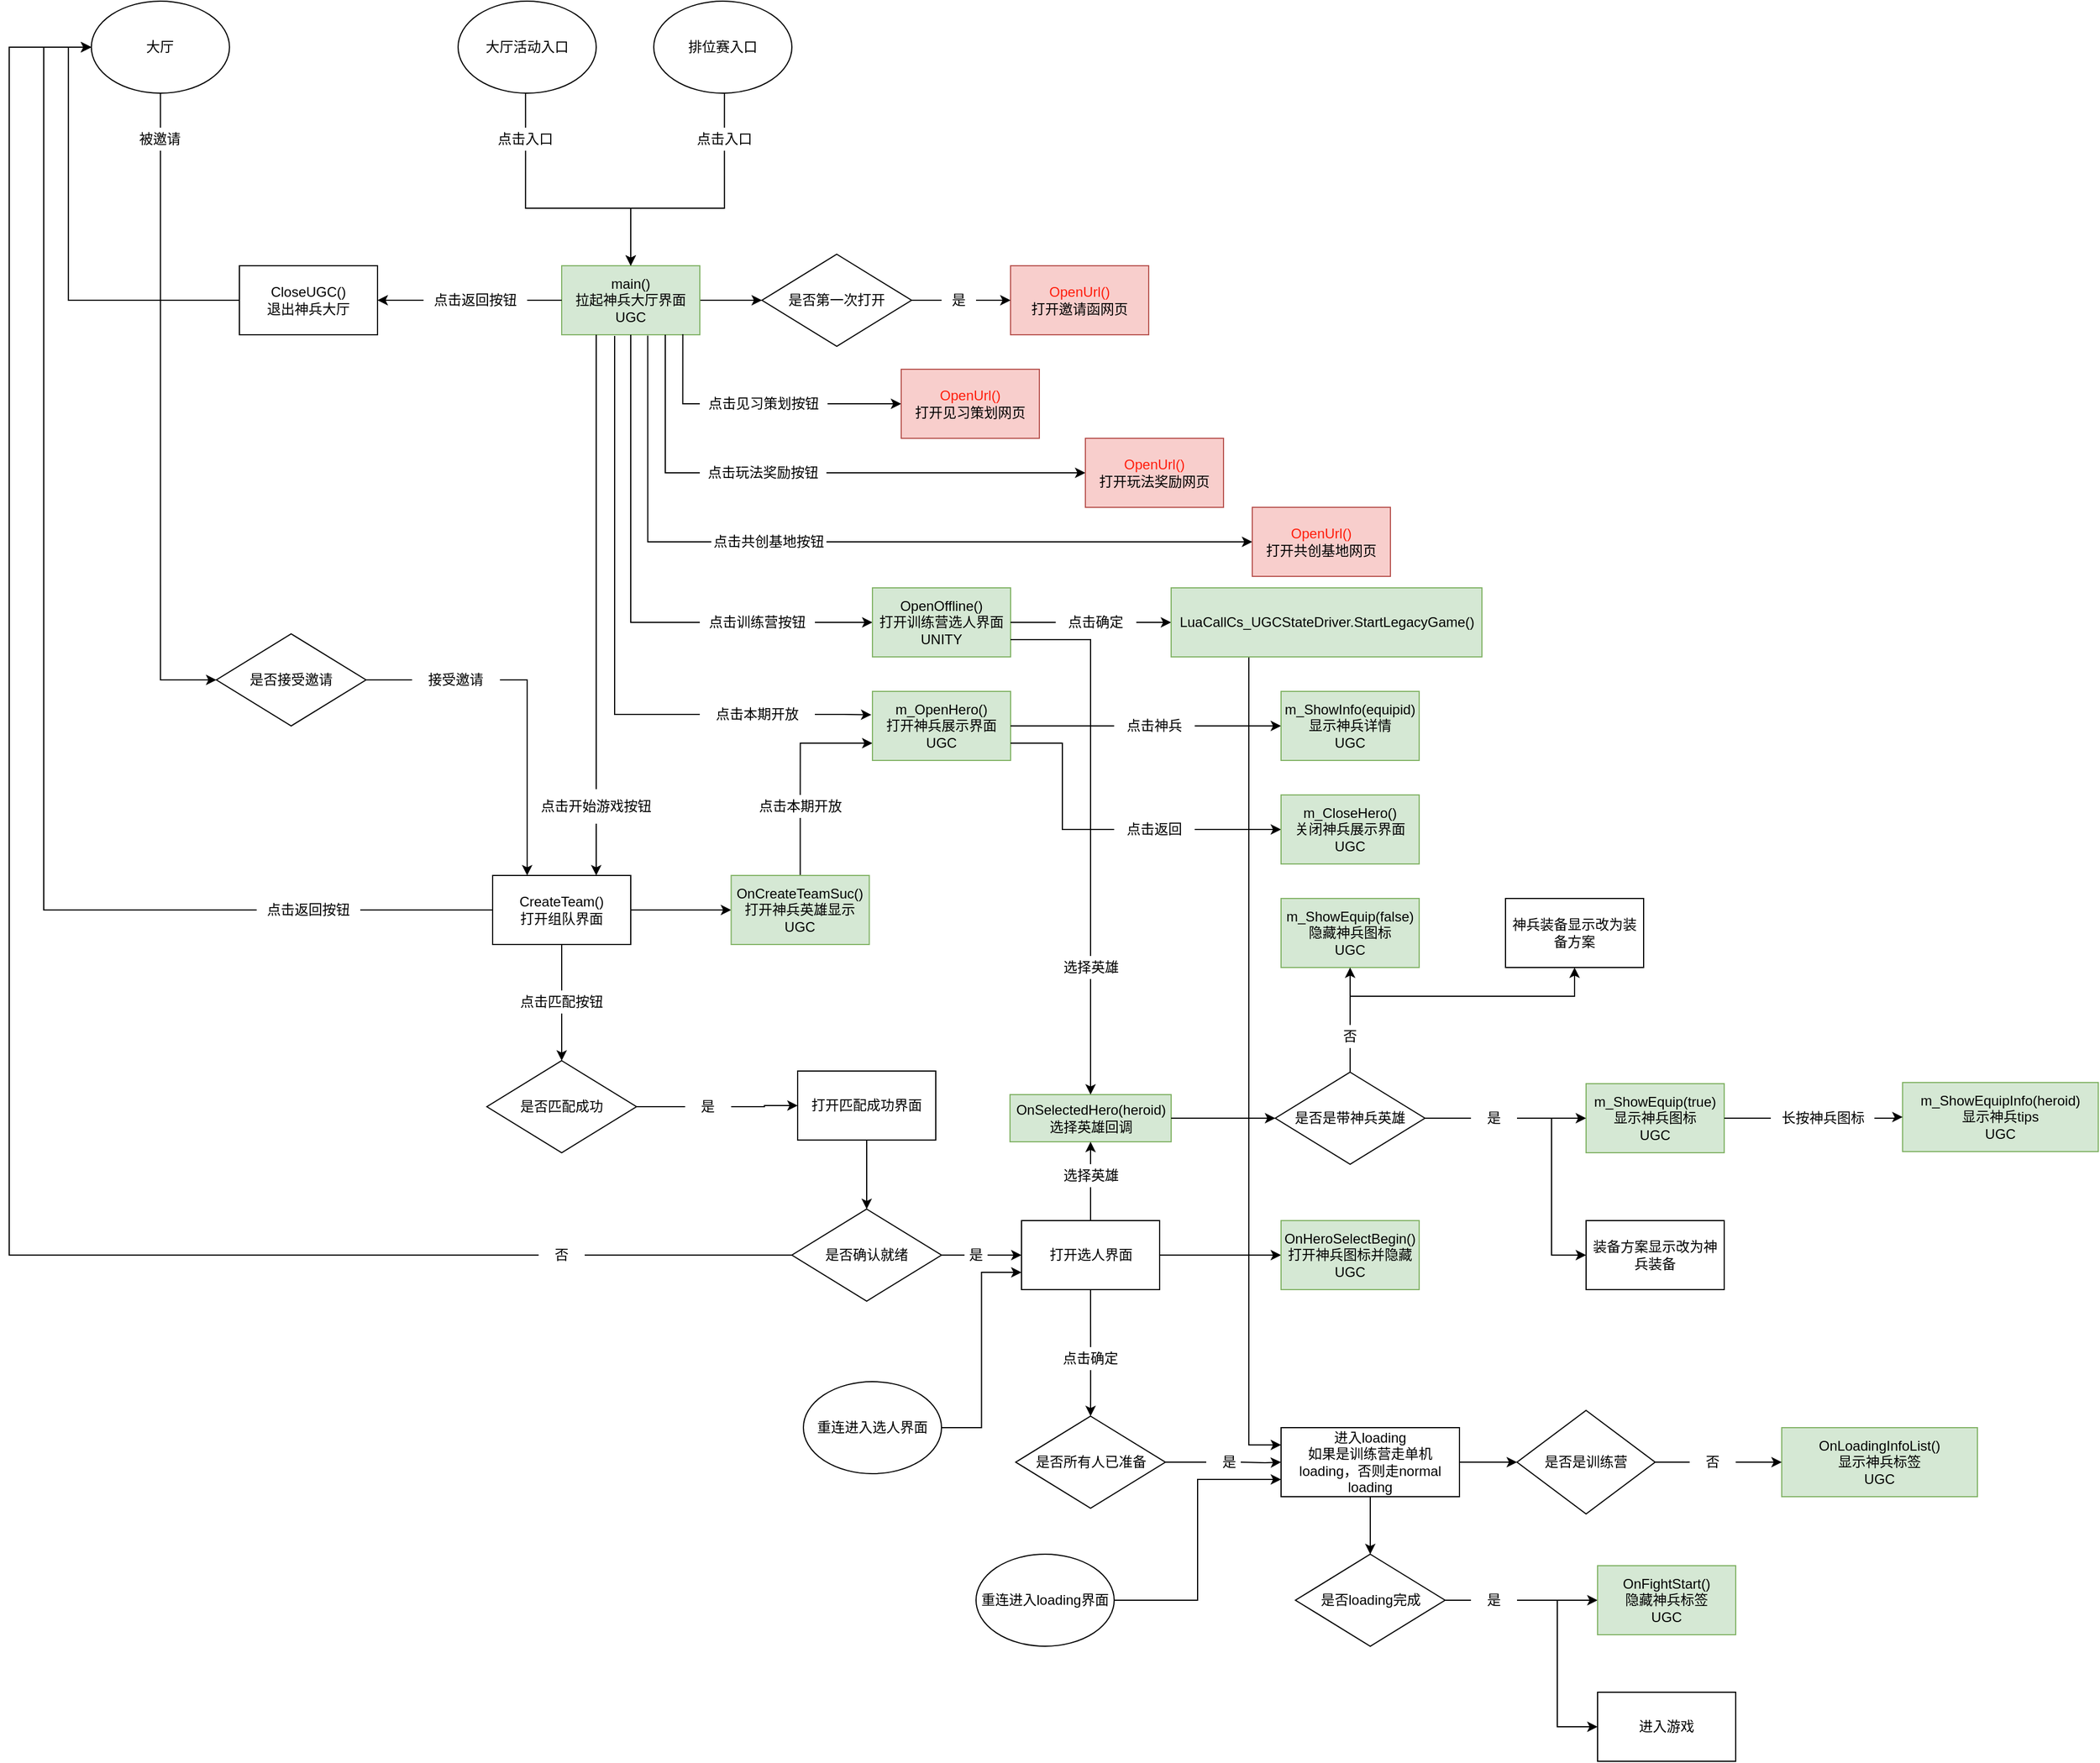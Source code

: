 <mxfile version="14.9.0" type="github">
  <diagram id="YT8MG9-5HIi4pTICeNCn" name="Page-1">
    <mxGraphModel dx="2500" dy="934" grid="1" gridSize="10" guides="1" tooltips="1" connect="1" arrows="1" fold="1" page="1" pageScale="1" pageWidth="827" pageHeight="1169" math="0" shadow="0">
      <root>
        <mxCell id="0" />
        <mxCell id="1" parent="0" />
        <mxCell id="nhshDBGBUjT2qlWIEf-f-32" style="edgeStyle=orthogonalEdgeStyle;rounded=0;orthogonalLoop=1;jettySize=auto;html=1;entryX=0;entryY=0.5;entryDx=0;entryDy=0;exitX=1;exitY=0.5;exitDx=0;exitDy=0;" parent="1" source="nhshDBGBUjT2qlWIEf-f-1" target="nhshDBGBUjT2qlWIEf-f-25" edge="1">
          <mxGeometry relative="1" as="geometry" />
        </mxCell>
        <mxCell id="nhshDBGBUjT2qlWIEf-f-43" style="edgeStyle=orthogonalEdgeStyle;rounded=0;orthogonalLoop=1;jettySize=auto;html=1;exitX=0;exitY=0.5;exitDx=0;exitDy=0;entryX=1;entryY=0.5;entryDx=0;entryDy=0;startArrow=none;" parent="1" source="nhshDBGBUjT2qlWIEf-f-44" target="nhshDBGBUjT2qlWIEf-f-13" edge="1">
          <mxGeometry relative="1" as="geometry" />
        </mxCell>
        <mxCell id="nhshDBGBUjT2qlWIEf-f-50" style="edgeStyle=orthogonalEdgeStyle;rounded=0;orthogonalLoop=1;jettySize=auto;html=1;exitX=1;exitY=0.5;exitDx=0;exitDy=0;entryX=0;entryY=0.5;entryDx=0;entryDy=0;startArrow=none;" parent="1" source="nhshDBGBUjT2qlWIEf-f-51" target="nhshDBGBUjT2qlWIEf-f-48" edge="1">
          <mxGeometry relative="1" as="geometry" />
        </mxCell>
        <mxCell id="nhshDBGBUjT2qlWIEf-f-57" style="edgeStyle=orthogonalEdgeStyle;rounded=0;orthogonalLoop=1;jettySize=auto;html=1;exitX=1;exitY=0.5;exitDx=0;exitDy=0;entryX=0;entryY=0.5;entryDx=0;entryDy=0;startArrow=none;" parent="1" source="nhshDBGBUjT2qlWIEf-f-61" target="nhshDBGBUjT2qlWIEf-f-54" edge="1">
          <mxGeometry relative="1" as="geometry" />
        </mxCell>
        <mxCell id="nhshDBGBUjT2qlWIEf-f-58" style="edgeStyle=orthogonalEdgeStyle;rounded=0;orthogonalLoop=1;jettySize=auto;html=1;exitX=1;exitY=0.5;exitDx=0;exitDy=0;entryX=0;entryY=0.5;entryDx=0;entryDy=0;startArrow=none;" parent="1" source="nhshDBGBUjT2qlWIEf-f-63" target="nhshDBGBUjT2qlWIEf-f-56" edge="1">
          <mxGeometry relative="1" as="geometry" />
        </mxCell>
        <mxCell id="nhshDBGBUjT2qlWIEf-f-66" style="edgeStyle=orthogonalEdgeStyle;rounded=0;orthogonalLoop=1;jettySize=auto;html=1;exitX=0.5;exitY=1;exitDx=0;exitDy=0;startArrow=none;entryX=0.75;entryY=0;entryDx=0;entryDy=0;" parent="1" source="nhshDBGBUjT2qlWIEf-f-67" target="nhshDBGBUjT2qlWIEf-f-65" edge="1">
          <mxGeometry relative="1" as="geometry" />
        </mxCell>
        <mxCell id="nhshDBGBUjT2qlWIEf-f-70" style="edgeStyle=orthogonalEdgeStyle;rounded=0;orthogonalLoop=1;jettySize=auto;html=1;exitX=1;exitY=0.5;exitDx=0;exitDy=0;entryX=-0.008;entryY=0.339;entryDx=0;entryDy=0;startArrow=none;entryPerimeter=0;" parent="1" source="nhshDBGBUjT2qlWIEf-f-71" target="nhshDBGBUjT2qlWIEf-f-69" edge="1">
          <mxGeometry relative="1" as="geometry" />
        </mxCell>
        <mxCell id="KfMMu8X5qKNCOc8bA0Uw-4" style="edgeStyle=orthogonalEdgeStyle;rounded=0;orthogonalLoop=1;jettySize=auto;html=1;exitX=1;exitY=0.5;exitDx=0;exitDy=0;entryX=0;entryY=0.5;entryDx=0;entryDy=0;startArrow=none;" edge="1" parent="1" source="KfMMu8X5qKNCOc8bA0Uw-5" target="KfMMu8X5qKNCOc8bA0Uw-3">
          <mxGeometry relative="1" as="geometry" />
        </mxCell>
        <mxCell id="nhshDBGBUjT2qlWIEf-f-1" value="main()&lt;br&gt;拉起神兵大厅界面&lt;br&gt;UGC" style="rounded=0;whiteSpace=wrap;html=1;fillColor=#d5e8d4;strokeColor=#82b366;" parent="1" vertex="1">
          <mxGeometry x="110" y="250" width="120" height="60" as="geometry" />
        </mxCell>
        <mxCell id="nhshDBGBUjT2qlWIEf-f-28" style="edgeStyle=orthogonalEdgeStyle;rounded=0;orthogonalLoop=1;jettySize=auto;html=1;exitX=0.5;exitY=1;exitDx=0;exitDy=0;entryX=0.5;entryY=0;entryDx=0;entryDy=0;startArrow=none;" parent="1" source="hbml1FgdlM_vx1Lwgwfr-5" target="nhshDBGBUjT2qlWIEf-f-1" edge="1">
          <mxGeometry relative="1" as="geometry" />
        </mxCell>
        <mxCell id="nhshDBGBUjT2qlWIEf-f-2" value="大厅活动入口" style="ellipse;whiteSpace=wrap;html=1;" parent="1" vertex="1">
          <mxGeometry x="20" y="20" width="120" height="80" as="geometry" />
        </mxCell>
        <mxCell id="nhshDBGBUjT2qlWIEf-f-29" style="edgeStyle=orthogonalEdgeStyle;rounded=0;orthogonalLoop=1;jettySize=auto;html=1;exitX=0.5;exitY=1;exitDx=0;exitDy=0;entryX=0.5;entryY=0;entryDx=0;entryDy=0;startArrow=none;" parent="1" source="hbml1FgdlM_vx1Lwgwfr-3" target="nhshDBGBUjT2qlWIEf-f-1" edge="1">
          <mxGeometry relative="1" as="geometry" />
        </mxCell>
        <mxCell id="nhshDBGBUjT2qlWIEf-f-4" value="排位赛入口" style="ellipse;whiteSpace=wrap;html=1;" parent="1" vertex="1">
          <mxGeometry x="190" y="20" width="120" height="80" as="geometry" />
        </mxCell>
        <mxCell id="nhshDBGBUjT2qlWIEf-f-19" style="edgeStyle=orthogonalEdgeStyle;rounded=0;orthogonalLoop=1;jettySize=auto;html=1;exitX=0;exitY=0.5;exitDx=0;exitDy=0;entryX=0;entryY=0.5;entryDx=0;entryDy=0;" parent="1" source="nhshDBGBUjT2qlWIEf-f-13" target="nhshDBGBUjT2qlWIEf-f-93" edge="1">
          <mxGeometry relative="1" as="geometry">
            <mxPoint x="-335" y="75" as="targetPoint" />
          </mxGeometry>
        </mxCell>
        <mxCell id="nhshDBGBUjT2qlWIEf-f-13" value="CloseUGC()&lt;br&gt;退出神兵大厅" style="rounded=0;whiteSpace=wrap;html=1;" parent="1" vertex="1">
          <mxGeometry x="-170" y="250" width="120" height="60" as="geometry" />
        </mxCell>
        <mxCell id="nhshDBGBUjT2qlWIEf-f-24" value="&lt;font color=&quot;#ff1b0a&quot;&gt;OpenUrl()&lt;/font&gt;&lt;br&gt;打开邀请函网页" style="rounded=0;whiteSpace=wrap;html=1;fillColor=#f8cecc;strokeColor=#b85450;" parent="1" vertex="1">
          <mxGeometry x="500" y="250" width="120" height="60" as="geometry" />
        </mxCell>
        <mxCell id="nhshDBGBUjT2qlWIEf-f-31" style="edgeStyle=orthogonalEdgeStyle;rounded=0;orthogonalLoop=1;jettySize=auto;html=1;exitX=1;exitY=0.5;exitDx=0;exitDy=0;entryX=0;entryY=0.5;entryDx=0;entryDy=0;startArrow=none;" parent="1" source="nhshDBGBUjT2qlWIEf-f-46" target="nhshDBGBUjT2qlWIEf-f-24" edge="1">
          <mxGeometry relative="1" as="geometry" />
        </mxCell>
        <mxCell id="nhshDBGBUjT2qlWIEf-f-25" value="是否第一次打开" style="rhombus;whiteSpace=wrap;html=1;" parent="1" vertex="1">
          <mxGeometry x="284" y="240" width="130" height="80" as="geometry" />
        </mxCell>
        <mxCell id="nhshDBGBUjT2qlWIEf-f-44" value="点击返回按钮" style="text;html=1;strokeColor=none;fillColor=none;align=center;verticalAlign=middle;whiteSpace=wrap;rounded=0;" parent="1" vertex="1">
          <mxGeometry x="-10" y="270" width="90" height="20" as="geometry" />
        </mxCell>
        <mxCell id="nhshDBGBUjT2qlWIEf-f-45" value="" style="edgeStyle=orthogonalEdgeStyle;rounded=0;orthogonalLoop=1;jettySize=auto;html=1;exitX=0;exitY=0.5;exitDx=0;exitDy=0;entryX=1;entryY=0.5;entryDx=0;entryDy=0;endArrow=none;" parent="1" source="nhshDBGBUjT2qlWIEf-f-1" target="nhshDBGBUjT2qlWIEf-f-44" edge="1">
          <mxGeometry relative="1" as="geometry">
            <mxPoint x="110" y="280" as="sourcePoint" />
            <mxPoint x="-100" y="280" as="targetPoint" />
          </mxGeometry>
        </mxCell>
        <mxCell id="nhshDBGBUjT2qlWIEf-f-46" value="是" style="text;html=1;strokeColor=none;fillColor=none;align=center;verticalAlign=middle;whiteSpace=wrap;rounded=0;" parent="1" vertex="1">
          <mxGeometry x="440" y="270" width="30" height="20" as="geometry" />
        </mxCell>
        <mxCell id="nhshDBGBUjT2qlWIEf-f-47" value="" style="edgeStyle=orthogonalEdgeStyle;rounded=0;orthogonalLoop=1;jettySize=auto;html=1;exitX=1;exitY=0.5;exitDx=0;exitDy=0;entryX=0;entryY=0.5;entryDx=0;entryDy=0;endArrow=none;" parent="1" source="nhshDBGBUjT2qlWIEf-f-25" target="nhshDBGBUjT2qlWIEf-f-46" edge="1">
          <mxGeometry relative="1" as="geometry">
            <mxPoint x="414" y="280" as="sourcePoint" />
            <mxPoint x="500" y="280" as="targetPoint" />
          </mxGeometry>
        </mxCell>
        <mxCell id="nhshDBGBUjT2qlWIEf-f-48" value="&lt;font color=&quot;#ff1b0a&quot;&gt;OpenUrl()&lt;/font&gt;&lt;br&gt;打开见习策划网页" style="rounded=0;whiteSpace=wrap;html=1;fillColor=#f8cecc;strokeColor=#b85450;" parent="1" vertex="1">
          <mxGeometry x="405" y="340" width="120" height="60" as="geometry" />
        </mxCell>
        <mxCell id="nhshDBGBUjT2qlWIEf-f-51" value="点击见习策划按钮" style="text;html=1;strokeColor=none;fillColor=none;align=center;verticalAlign=middle;whiteSpace=wrap;rounded=0;" parent="1" vertex="1">
          <mxGeometry x="230" y="360" width="111" height="20" as="geometry" />
        </mxCell>
        <mxCell id="nhshDBGBUjT2qlWIEf-f-52" value="" style="edgeStyle=orthogonalEdgeStyle;rounded=0;orthogonalLoop=1;jettySize=auto;html=1;exitX=0.877;exitY=0.992;exitDx=0;exitDy=0;entryX=0;entryY=0.5;entryDx=0;entryDy=0;endArrow=none;exitPerimeter=0;" parent="1" source="nhshDBGBUjT2qlWIEf-f-1" target="nhshDBGBUjT2qlWIEf-f-51" edge="1">
          <mxGeometry relative="1" as="geometry">
            <mxPoint x="170" y="310" as="sourcePoint" />
            <mxPoint x="500" y="370" as="targetPoint" />
            <Array as="points">
              <mxPoint x="215" y="370" />
            </Array>
          </mxGeometry>
        </mxCell>
        <mxCell id="nhshDBGBUjT2qlWIEf-f-54" value="&lt;font color=&quot;#ff1b0a&quot;&gt;OpenUrl()&lt;/font&gt;&lt;br&gt;打开玩法奖励网页" style="rounded=0;whiteSpace=wrap;html=1;fillColor=#f8cecc;strokeColor=#b85450;" parent="1" vertex="1">
          <mxGeometry x="565" y="400" width="120" height="60" as="geometry" />
        </mxCell>
        <mxCell id="nhshDBGBUjT2qlWIEf-f-56" value="&lt;font color=&quot;#ff1b0a&quot;&gt;OpenUrl()&lt;/font&gt;&lt;br&gt;打开共创基地网页" style="rounded=0;whiteSpace=wrap;html=1;fillColor=#f8cecc;strokeColor=#b85450;" parent="1" vertex="1">
          <mxGeometry x="710" y="460" width="120" height="60" as="geometry" />
        </mxCell>
        <mxCell id="nhshDBGBUjT2qlWIEf-f-61" value="点击玩法奖励按钮" style="text;html=1;strokeColor=none;fillColor=none;align=center;verticalAlign=middle;whiteSpace=wrap;rounded=0;" parent="1" vertex="1">
          <mxGeometry x="230" y="420" width="110" height="20" as="geometry" />
        </mxCell>
        <mxCell id="nhshDBGBUjT2qlWIEf-f-62" value="" style="edgeStyle=orthogonalEdgeStyle;rounded=0;orthogonalLoop=1;jettySize=auto;html=1;exitX=0.75;exitY=1;exitDx=0;exitDy=0;entryX=0;entryY=0.5;entryDx=0;entryDy=0;endArrow=none;" parent="1" source="nhshDBGBUjT2qlWIEf-f-1" target="nhshDBGBUjT2qlWIEf-f-61" edge="1">
          <mxGeometry relative="1" as="geometry">
            <mxPoint x="170" y="310" as="sourcePoint" />
            <mxPoint x="501" y="450" as="targetPoint" />
          </mxGeometry>
        </mxCell>
        <mxCell id="nhshDBGBUjT2qlWIEf-f-63" value="点击共创基地按钮" style="text;html=1;strokeColor=none;fillColor=none;align=center;verticalAlign=middle;whiteSpace=wrap;rounded=0;" parent="1" vertex="1">
          <mxGeometry x="240" y="480" width="100" height="20" as="geometry" />
        </mxCell>
        <mxCell id="nhshDBGBUjT2qlWIEf-f-64" value="" style="edgeStyle=orthogonalEdgeStyle;rounded=0;orthogonalLoop=1;jettySize=auto;html=1;exitX=0.623;exitY=1.012;exitDx=0;exitDy=0;entryX=0;entryY=0.5;entryDx=0;entryDy=0;endArrow=none;exitPerimeter=0;" parent="1" source="nhshDBGBUjT2qlWIEf-f-1" target="nhshDBGBUjT2qlWIEf-f-63" edge="1">
          <mxGeometry relative="1" as="geometry">
            <mxPoint x="170" y="310" as="sourcePoint" />
            <mxPoint x="500" y="540" as="targetPoint" />
          </mxGeometry>
        </mxCell>
        <mxCell id="nhshDBGBUjT2qlWIEf-f-83" style="edgeStyle=orthogonalEdgeStyle;rounded=0;orthogonalLoop=1;jettySize=auto;html=1;exitX=0.5;exitY=0;exitDx=0;exitDy=0;entryX=0;entryY=0.75;entryDx=0;entryDy=0;startArrow=none;" parent="1" source="nhshDBGBUjT2qlWIEf-f-84" target="nhshDBGBUjT2qlWIEf-f-69" edge="1">
          <mxGeometry relative="1" as="geometry" />
        </mxCell>
        <mxCell id="nhshDBGBUjT2qlWIEf-f-86" style="edgeStyle=orthogonalEdgeStyle;rounded=0;orthogonalLoop=1;jettySize=auto;html=1;exitX=0;exitY=0.5;exitDx=0;exitDy=0;entryX=0;entryY=0.5;entryDx=0;entryDy=0;startArrow=none;" parent="1" source="nhshDBGBUjT2qlWIEf-f-91" target="nhshDBGBUjT2qlWIEf-f-93" edge="1">
          <mxGeometry relative="1" as="geometry">
            <mxPoint x="-335" y="75" as="targetPoint" />
            <Array as="points">
              <mxPoint x="-340" y="810" />
              <mxPoint x="-340" y="60" />
            </Array>
          </mxGeometry>
        </mxCell>
        <mxCell id="nhshDBGBUjT2qlWIEf-f-95" style="edgeStyle=orthogonalEdgeStyle;rounded=0;orthogonalLoop=1;jettySize=auto;html=1;startArrow=none;exitX=0.5;exitY=1;exitDx=0;exitDy=0;entryX=0.5;entryY=0;entryDx=0;entryDy=0;" parent="1" source="nhshDBGBUjT2qlWIEf-f-96" target="nhshDBGBUjT2qlWIEf-f-100" edge="1">
          <mxGeometry relative="1" as="geometry">
            <mxPoint x="170" y="910" as="sourcePoint" />
            <mxPoint x="170" y="940" as="targetPoint" />
          </mxGeometry>
        </mxCell>
        <mxCell id="nhshDBGBUjT2qlWIEf-f-152" value="" style="edgeStyle=orthogonalEdgeStyle;rounded=0;orthogonalLoop=1;jettySize=auto;html=1;" parent="1" source="nhshDBGBUjT2qlWIEf-f-65" target="nhshDBGBUjT2qlWIEf-f-151" edge="1">
          <mxGeometry relative="1" as="geometry" />
        </mxCell>
        <mxCell id="nhshDBGBUjT2qlWIEf-f-65" value="CreateTeam()&lt;br&gt;打开组队界面" style="rounded=0;whiteSpace=wrap;html=1;" parent="1" vertex="1">
          <mxGeometry x="50" y="780" width="120" height="60" as="geometry" />
        </mxCell>
        <mxCell id="nhshDBGBUjT2qlWIEf-f-67" value="点击开始游戏按钮" style="text;html=1;strokeColor=none;fillColor=none;align=center;verticalAlign=middle;whiteSpace=wrap;rounded=0;" parent="1" vertex="1">
          <mxGeometry x="90" y="705" width="100" height="30" as="geometry" />
        </mxCell>
        <mxCell id="nhshDBGBUjT2qlWIEf-f-68" value="" style="edgeStyle=orthogonalEdgeStyle;rounded=0;orthogonalLoop=1;jettySize=auto;html=1;exitX=0.25;exitY=1;exitDx=0;exitDy=0;endArrow=none;" parent="1" source="nhshDBGBUjT2qlWIEf-f-1" target="nhshDBGBUjT2qlWIEf-f-67" edge="1">
          <mxGeometry relative="1" as="geometry">
            <mxPoint x="170" y="310" as="sourcePoint" />
            <mxPoint x="170" y="620" as="targetPoint" />
          </mxGeometry>
        </mxCell>
        <mxCell id="nhshDBGBUjT2qlWIEf-f-75" style="edgeStyle=orthogonalEdgeStyle;rounded=0;orthogonalLoop=1;jettySize=auto;html=1;exitX=1;exitY=0.5;exitDx=0;exitDy=0;entryX=0;entryY=0.5;entryDx=0;entryDy=0;startArrow=none;" parent="1" source="nhshDBGBUjT2qlWIEf-f-76" target="nhshDBGBUjT2qlWIEf-f-73" edge="1">
          <mxGeometry relative="1" as="geometry" />
        </mxCell>
        <mxCell id="nhshDBGBUjT2qlWIEf-f-80" style="edgeStyle=orthogonalEdgeStyle;rounded=0;orthogonalLoop=1;jettySize=auto;html=1;exitX=1;exitY=0.5;exitDx=0;exitDy=0;entryX=0;entryY=0.5;entryDx=0;entryDy=0;startArrow=none;" parent="1" source="nhshDBGBUjT2qlWIEf-f-81" target="nhshDBGBUjT2qlWIEf-f-79" edge="1">
          <mxGeometry relative="1" as="geometry" />
        </mxCell>
        <mxCell id="nhshDBGBUjT2qlWIEf-f-69" value="m_OpenHero()&lt;br&gt;打开神兵展示界面&lt;br&gt;UGC" style="rounded=0;whiteSpace=wrap;html=1;fillColor=#d5e8d4;strokeColor=#82b366;" parent="1" vertex="1">
          <mxGeometry x="380" y="620" width="120" height="60" as="geometry" />
        </mxCell>
        <mxCell id="nhshDBGBUjT2qlWIEf-f-71" value="点击本期开放" style="text;html=1;strokeColor=none;fillColor=none;align=center;verticalAlign=middle;whiteSpace=wrap;rounded=0;" parent="1" vertex="1">
          <mxGeometry x="230" y="630" width="100" height="20" as="geometry" />
        </mxCell>
        <mxCell id="nhshDBGBUjT2qlWIEf-f-72" value="" style="edgeStyle=orthogonalEdgeStyle;rounded=0;orthogonalLoop=1;jettySize=auto;html=1;entryX=0;entryY=0.5;entryDx=0;entryDy=0;endArrow=none;" parent="1" target="nhshDBGBUjT2qlWIEf-f-71" edge="1">
          <mxGeometry relative="1" as="geometry">
            <mxPoint x="156" y="311" as="sourcePoint" />
            <mxPoint x="501" y="650" as="targetPoint" />
            <Array as="points">
              <mxPoint x="156" y="311" />
              <mxPoint x="156" y="640" />
            </Array>
          </mxGeometry>
        </mxCell>
        <mxCell id="nhshDBGBUjT2qlWIEf-f-73" value="m_ShowInfo(equipid)&lt;br&gt;显示神兵详情&lt;br&gt;UGC" style="rounded=0;whiteSpace=wrap;html=1;fillColor=#d5e8d4;strokeColor=#82b366;" parent="1" vertex="1">
          <mxGeometry x="735" y="620" width="120" height="60" as="geometry" />
        </mxCell>
        <mxCell id="nhshDBGBUjT2qlWIEf-f-76" value="点击神兵" style="text;html=1;strokeColor=none;fillColor=none;align=center;verticalAlign=middle;whiteSpace=wrap;rounded=0;" parent="1" vertex="1">
          <mxGeometry x="590" y="640" width="70" height="20" as="geometry" />
        </mxCell>
        <mxCell id="nhshDBGBUjT2qlWIEf-f-77" value="" style="edgeStyle=orthogonalEdgeStyle;rounded=0;orthogonalLoop=1;jettySize=auto;html=1;exitX=1;exitY=0.5;exitDx=0;exitDy=0;entryX=0;entryY=0.5;entryDx=0;entryDy=0;endArrow=none;" parent="1" source="nhshDBGBUjT2qlWIEf-f-69" target="nhshDBGBUjT2qlWIEf-f-76" edge="1">
          <mxGeometry relative="1" as="geometry">
            <mxPoint x="525" y="650" as="sourcePoint" />
            <mxPoint x="707" y="650" as="targetPoint" />
          </mxGeometry>
        </mxCell>
        <mxCell id="nhshDBGBUjT2qlWIEf-f-79" value="m_CloseHero()&lt;br&gt;关闭神兵展示界面&lt;br&gt;UGC" style="rounded=0;whiteSpace=wrap;html=1;fillColor=#d5e8d4;strokeColor=#82b366;" parent="1" vertex="1">
          <mxGeometry x="735" y="710" width="120" height="60" as="geometry" />
        </mxCell>
        <mxCell id="nhshDBGBUjT2qlWIEf-f-81" value="点击返回" style="text;html=1;strokeColor=none;fillColor=none;align=center;verticalAlign=middle;whiteSpace=wrap;rounded=0;" parent="1" vertex="1">
          <mxGeometry x="590" y="730" width="70" height="20" as="geometry" />
        </mxCell>
        <mxCell id="nhshDBGBUjT2qlWIEf-f-82" value="" style="edgeStyle=orthogonalEdgeStyle;rounded=0;orthogonalLoop=1;jettySize=auto;html=1;exitX=1;exitY=0.75;exitDx=0;exitDy=0;entryX=0;entryY=0.5;entryDx=0;entryDy=0;endArrow=none;" parent="1" source="nhshDBGBUjT2qlWIEf-f-69" target="nhshDBGBUjT2qlWIEf-f-81" edge="1">
          <mxGeometry relative="1" as="geometry">
            <mxPoint x="465" y="680" as="sourcePoint" />
            <mxPoint x="707" y="740" as="targetPoint" />
          </mxGeometry>
        </mxCell>
        <mxCell id="nhshDBGBUjT2qlWIEf-f-84" value="点击本期开放" style="text;html=1;strokeColor=none;fillColor=none;align=center;verticalAlign=middle;whiteSpace=wrap;rounded=0;" parent="1" vertex="1">
          <mxGeometry x="280" y="710" width="74.5" height="20" as="geometry" />
        </mxCell>
        <mxCell id="nhshDBGBUjT2qlWIEf-f-85" value="" style="edgeStyle=orthogonalEdgeStyle;rounded=0;orthogonalLoop=1;jettySize=auto;html=1;exitX=0.5;exitY=0;exitDx=0;exitDy=0;entryX=0.5;entryY=1;entryDx=0;entryDy=0;endArrow=none;" parent="1" source="nhshDBGBUjT2qlWIEf-f-151" target="nhshDBGBUjT2qlWIEf-f-84" edge="1">
          <mxGeometry relative="1" as="geometry">
            <mxPoint x="230" y="810" as="sourcePoint" />
            <mxPoint x="405" y="650" as="targetPoint" />
          </mxGeometry>
        </mxCell>
        <mxCell id="nhshDBGBUjT2qlWIEf-f-91" value="点击返回按钮" style="text;html=1;strokeColor=none;fillColor=none;align=center;verticalAlign=middle;whiteSpace=wrap;rounded=0;" parent="1" vertex="1">
          <mxGeometry x="-155" y="800" width="90" height="20" as="geometry" />
        </mxCell>
        <mxCell id="nhshDBGBUjT2qlWIEf-f-92" value="" style="edgeStyle=orthogonalEdgeStyle;rounded=0;orthogonalLoop=1;jettySize=auto;html=1;exitX=0;exitY=0.5;exitDx=0;exitDy=0;entryX=1;entryY=0.5;entryDx=0;entryDy=0;endArrow=none;" parent="1" source="nhshDBGBUjT2qlWIEf-f-65" target="nhshDBGBUjT2qlWIEf-f-91" edge="1">
          <mxGeometry relative="1" as="geometry">
            <mxPoint x="110" y="810" as="sourcePoint" />
            <mxPoint x="10" y="75" as="targetPoint" />
          </mxGeometry>
        </mxCell>
        <mxCell id="hbml1FgdlM_vx1Lwgwfr-7" style="edgeStyle=orthogonalEdgeStyle;rounded=0;orthogonalLoop=1;jettySize=auto;html=1;exitX=0.5;exitY=1;exitDx=0;exitDy=0;startArrow=none;entryX=0;entryY=0.5;entryDx=0;entryDy=0;" parent="1" source="hbml1FgdlM_vx1Lwgwfr-8" target="hbml1FgdlM_vx1Lwgwfr-10" edge="1">
          <mxGeometry relative="1" as="geometry" />
        </mxCell>
        <mxCell id="nhshDBGBUjT2qlWIEf-f-93" value="大厅" style="ellipse;whiteSpace=wrap;html=1;strokeColor=#000000;fillColor=#ffffff;" parent="1" vertex="1">
          <mxGeometry x="-298.62" y="20" width="120" height="80" as="geometry" />
        </mxCell>
        <mxCell id="nhshDBGBUjT2qlWIEf-f-96" value="点击匹配按钮" style="text;html=1;strokeColor=none;fillColor=none;align=center;verticalAlign=middle;whiteSpace=wrap;rounded=0;" parent="1" vertex="1">
          <mxGeometry x="65" y="880" width="90" height="20" as="geometry" />
        </mxCell>
        <mxCell id="nhshDBGBUjT2qlWIEf-f-97" value="" style="edgeStyle=orthogonalEdgeStyle;rounded=0;orthogonalLoop=1;jettySize=auto;html=1;exitX=0.5;exitY=1;exitDx=0;exitDy=0;endArrow=none;entryX=0.5;entryY=0;entryDx=0;entryDy=0;" parent="1" source="nhshDBGBUjT2qlWIEf-f-65" target="nhshDBGBUjT2qlWIEf-f-96" edge="1">
          <mxGeometry relative="1" as="geometry">
            <mxPoint x="170" y="840" as="sourcePoint" />
            <mxPoint x="170" y="870" as="targetPoint" />
          </mxGeometry>
        </mxCell>
        <mxCell id="nhshDBGBUjT2qlWIEf-f-102" style="edgeStyle=orthogonalEdgeStyle;rounded=0;orthogonalLoop=1;jettySize=auto;html=1;exitX=1;exitY=0.5;exitDx=0;exitDy=0;entryX=0;entryY=0.5;entryDx=0;entryDy=0;startArrow=none;" parent="1" source="nhshDBGBUjT2qlWIEf-f-176" target="nhshDBGBUjT2qlWIEf-f-101" edge="1">
          <mxGeometry relative="1" as="geometry" />
        </mxCell>
        <mxCell id="nhshDBGBUjT2qlWIEf-f-100" value="是否匹配成功" style="rhombus;whiteSpace=wrap;html=1;" parent="1" vertex="1">
          <mxGeometry x="45" y="941" width="130" height="80" as="geometry" />
        </mxCell>
        <mxCell id="nhshDBGBUjT2qlWIEf-f-116" style="edgeStyle=orthogonalEdgeStyle;rounded=0;orthogonalLoop=1;jettySize=auto;html=1;entryX=0.5;entryY=0;entryDx=0;entryDy=0;" parent="1" source="nhshDBGBUjT2qlWIEf-f-101" target="nhshDBGBUjT2qlWIEf-f-110" edge="1">
          <mxGeometry relative="1" as="geometry" />
        </mxCell>
        <mxCell id="nhshDBGBUjT2qlWIEf-f-101" value="打开匹配成功界面" style="rounded=0;whiteSpace=wrap;html=1;" parent="1" vertex="1">
          <mxGeometry x="315" y="950" width="120" height="60" as="geometry" />
        </mxCell>
        <mxCell id="nhshDBGBUjT2qlWIEf-f-155" value="" style="edgeStyle=orthogonalEdgeStyle;rounded=0;orthogonalLoop=1;jettySize=auto;html=1;" parent="1" source="nhshDBGBUjT2qlWIEf-f-103" target="nhshDBGBUjT2qlWIEf-f-154" edge="1">
          <mxGeometry relative="1" as="geometry" />
        </mxCell>
        <mxCell id="nhshDBGBUjT2qlWIEf-f-172" value="" style="edgeStyle=orthogonalEdgeStyle;rounded=0;orthogonalLoop=1;jettySize=auto;html=1;startArrow=none;" parent="1" source="nhshDBGBUjT2qlWIEf-f-173" target="nhshDBGBUjT2qlWIEf-f-175" edge="1">
          <mxGeometry relative="1" as="geometry" />
        </mxCell>
        <mxCell id="nhshDBGBUjT2qlWIEf-f-103" value="打开选人界面" style="rounded=0;whiteSpace=wrap;html=1;" parent="1" vertex="1">
          <mxGeometry x="509.5" y="1080" width="120" height="60" as="geometry" />
        </mxCell>
        <mxCell id="nhshDBGBUjT2qlWIEf-f-117" style="edgeStyle=orthogonalEdgeStyle;rounded=0;orthogonalLoop=1;jettySize=auto;html=1;exitX=0;exitY=0.5;exitDx=0;exitDy=0;entryX=0;entryY=0.5;entryDx=0;entryDy=0;startArrow=none;" parent="1" source="nhshDBGBUjT2qlWIEf-f-118" target="nhshDBGBUjT2qlWIEf-f-93" edge="1">
          <mxGeometry relative="1" as="geometry">
            <Array as="points">
              <mxPoint x="-370" y="1110" />
              <mxPoint x="-370" y="60" />
            </Array>
          </mxGeometry>
        </mxCell>
        <mxCell id="nhshDBGBUjT2qlWIEf-f-120" style="edgeStyle=orthogonalEdgeStyle;rounded=0;orthogonalLoop=1;jettySize=auto;html=1;exitX=1;exitY=0.5;exitDx=0;exitDy=0;entryX=0;entryY=0.5;entryDx=0;entryDy=0;startArrow=none;" parent="1" source="nhshDBGBUjT2qlWIEf-f-121" target="nhshDBGBUjT2qlWIEf-f-103" edge="1">
          <mxGeometry relative="1" as="geometry" />
        </mxCell>
        <mxCell id="nhshDBGBUjT2qlWIEf-f-110" value="是否确认就绪" style="rhombus;whiteSpace=wrap;html=1;" parent="1" vertex="1">
          <mxGeometry x="310" y="1070" width="130" height="80" as="geometry" />
        </mxCell>
        <mxCell id="nhshDBGBUjT2qlWIEf-f-118" value="否" style="text;html=1;strokeColor=none;fillColor=none;align=center;verticalAlign=middle;whiteSpace=wrap;rounded=0;" parent="1" vertex="1">
          <mxGeometry x="90" y="1100" width="40" height="20" as="geometry" />
        </mxCell>
        <mxCell id="nhshDBGBUjT2qlWIEf-f-119" value="" style="edgeStyle=orthogonalEdgeStyle;rounded=0;orthogonalLoop=1;jettySize=auto;html=1;exitX=0;exitY=0.5;exitDx=0;exitDy=0;entryX=1;entryY=0.5;entryDx=0;entryDy=0;endArrow=none;" parent="1" source="nhshDBGBUjT2qlWIEf-f-110" target="nhshDBGBUjT2qlWIEf-f-118" edge="1">
          <mxGeometry relative="1" as="geometry">
            <mxPoint x="330.5" y="1110" as="sourcePoint" />
            <mxPoint x="-170" y="60" as="targetPoint" />
          </mxGeometry>
        </mxCell>
        <mxCell id="nhshDBGBUjT2qlWIEf-f-121" value="是" style="text;html=1;strokeColor=none;fillColor=none;align=center;verticalAlign=middle;whiteSpace=wrap;rounded=0;" parent="1" vertex="1">
          <mxGeometry x="460" y="1100" width="20" height="20" as="geometry" />
        </mxCell>
        <mxCell id="nhshDBGBUjT2qlWIEf-f-122" value="" style="edgeStyle=orthogonalEdgeStyle;rounded=0;orthogonalLoop=1;jettySize=auto;html=1;exitX=1;exitY=0.5;exitDx=0;exitDy=0;entryX=0;entryY=0.5;entryDx=0;entryDy=0;endArrow=none;" parent="1" source="nhshDBGBUjT2qlWIEf-f-110" target="nhshDBGBUjT2qlWIEf-f-121" edge="1">
          <mxGeometry relative="1" as="geometry">
            <mxPoint x="440" y="1110" as="sourcePoint" />
            <mxPoint x="559.5" y="1110" as="targetPoint" />
          </mxGeometry>
        </mxCell>
        <mxCell id="nhshDBGBUjT2qlWIEf-f-151" value="OnCreateTeamSuc()&lt;br&gt;打开神兵英雄显示&lt;br&gt;UGC" style="rounded=0;whiteSpace=wrap;html=1;fillColor=#d5e8d4;strokeColor=#82b366;" parent="1" vertex="1">
          <mxGeometry x="257.25" y="780" width="120" height="60" as="geometry" />
        </mxCell>
        <mxCell id="nhshDBGBUjT2qlWIEf-f-154" value="OnHeroSelectBegin()&lt;br&gt;打开神兵图标并隐藏&lt;br&gt;UGC" style="rounded=0;whiteSpace=wrap;html=1;strokeColor=#82b366;fillColor=#d5e8d4;" parent="1" vertex="1">
          <mxGeometry x="735" y="1080" width="120" height="60" as="geometry" />
        </mxCell>
        <mxCell id="nhshDBGBUjT2qlWIEf-f-137" value="&lt;span&gt;m_ShowEquip(false)&lt;/span&gt;&lt;br&gt;&lt;span&gt;隐藏神兵图标&lt;/span&gt;&lt;br&gt;&lt;span&gt;UGC&lt;/span&gt;" style="rounded=0;whiteSpace=wrap;html=1;strokeColor=#82b366;fillColor=#d5e8d4;" parent="1" vertex="1">
          <mxGeometry x="735" y="800" width="120" height="60" as="geometry" />
        </mxCell>
        <mxCell id="nhshDBGBUjT2qlWIEf-f-148" style="edgeStyle=orthogonalEdgeStyle;rounded=0;orthogonalLoop=1;jettySize=auto;html=1;exitX=0.5;exitY=0;exitDx=0;exitDy=0;entryX=0.5;entryY=1;entryDx=0;entryDy=0;startArrow=none;" parent="1" source="nhshDBGBUjT2qlWIEf-f-133" target="nhshDBGBUjT2qlWIEf-f-137" edge="1">
          <mxGeometry relative="1" as="geometry" />
        </mxCell>
        <mxCell id="nhshDBGBUjT2qlWIEf-f-127" value="是否是带神兵英雄" style="rhombus;whiteSpace=wrap;html=1;" parent="1" vertex="1">
          <mxGeometry x="730" y="951" width="130" height="80" as="geometry" />
        </mxCell>
        <mxCell id="nhshDBGBUjT2qlWIEf-f-129" value="OnSelectedHero(heroid)&lt;br&gt;选择英雄回调" style="text;html=1;strokeColor=#82b366;fillColor=#d5e8d4;align=center;verticalAlign=middle;whiteSpace=wrap;rounded=0;" parent="1" vertex="1">
          <mxGeometry x="499.5" y="970.5" width="140" height="41" as="geometry" />
        </mxCell>
        <mxCell id="nhshDBGBUjT2qlWIEf-f-128" style="edgeStyle=orthogonalEdgeStyle;rounded=0;orthogonalLoop=1;jettySize=auto;html=1;exitX=1;exitY=0.5;exitDx=0;exitDy=0;entryX=0;entryY=0.5;entryDx=0;entryDy=0;startArrow=none;" parent="1" source="nhshDBGBUjT2qlWIEf-f-129" target="nhshDBGBUjT2qlWIEf-f-127" edge="1">
          <mxGeometry x="525" y="900" as="geometry" />
        </mxCell>
        <mxCell id="nhshDBGBUjT2qlWIEf-f-168" style="edgeStyle=orthogonalEdgeStyle;rounded=0;orthogonalLoop=1;jettySize=auto;html=1;exitX=0.5;exitY=0;exitDx=0;exitDy=0;entryX=0.5;entryY=1;entryDx=0;entryDy=0;" parent="1" source="nhshDBGBUjT2qlWIEf-f-133" target="nhshDBGBUjT2qlWIEf-f-167" edge="1">
          <mxGeometry relative="1" as="geometry" />
        </mxCell>
        <mxCell id="nhshDBGBUjT2qlWIEf-f-133" value="否" style="text;html=1;strokeColor=none;fillColor=none;align=center;verticalAlign=middle;whiteSpace=wrap;rounded=0;" parent="1" vertex="1">
          <mxGeometry x="775" y="910" width="40" height="20" as="geometry" />
        </mxCell>
        <mxCell id="nhshDBGBUjT2qlWIEf-f-149" value="" style="edgeStyle=orthogonalEdgeStyle;rounded=0;orthogonalLoop=1;jettySize=auto;html=1;exitX=0.5;exitY=0;exitDx=0;exitDy=0;entryX=0.5;entryY=1;entryDx=0;entryDy=0;endArrow=none;" parent="1" source="nhshDBGBUjT2qlWIEf-f-127" target="nhshDBGBUjT2qlWIEf-f-133" edge="1">
          <mxGeometry x="525" y="900" as="geometry">
            <mxPoint x="760" y="1031" as="sourcePoint" />
            <mxPoint x="589" y="1031" as="targetPoint" />
          </mxGeometry>
        </mxCell>
        <mxCell id="nhshDBGBUjT2qlWIEf-f-150" value="&lt;span&gt;m_ShowEquip(true)&lt;/span&gt;&lt;br&gt;&lt;span&gt;显示神兵图标&lt;/span&gt;&lt;br&gt;&lt;span&gt;UGC&lt;/span&gt;" style="rounded=0;whiteSpace=wrap;html=1;strokeColor=#82b366;fillColor=#d5e8d4;" parent="1" vertex="1">
          <mxGeometry x="1000" y="961" width="120" height="60" as="geometry" />
        </mxCell>
        <mxCell id="nhshDBGBUjT2qlWIEf-f-166" style="edgeStyle=orthogonalEdgeStyle;rounded=0;orthogonalLoop=1;jettySize=auto;html=1;entryX=0;entryY=0.5;entryDx=0;entryDy=0;" parent="1" source="nhshDBGBUjT2qlWIEf-f-157" target="nhshDBGBUjT2qlWIEf-f-164" edge="1">
          <mxGeometry relative="1" as="geometry" />
        </mxCell>
        <mxCell id="nhshDBGBUjT2qlWIEf-f-157" value="是" style="text;html=1;strokeColor=none;fillColor=none;align=center;verticalAlign=middle;whiteSpace=wrap;rounded=0;" parent="1" vertex="1">
          <mxGeometry x="900" y="981" width="40" height="20" as="geometry" />
        </mxCell>
        <mxCell id="nhshDBGBUjT2qlWIEf-f-156" style="edgeStyle=orthogonalEdgeStyle;rounded=0;orthogonalLoop=1;jettySize=auto;html=1;exitX=1;exitY=0.5;exitDx=0;exitDy=0;entryX=0;entryY=0.5;entryDx=0;entryDy=0;startArrow=none;" parent="1" source="nhshDBGBUjT2qlWIEf-f-157" target="nhshDBGBUjT2qlWIEf-f-150" edge="1">
          <mxGeometry x="525" y="900" as="geometry" />
        </mxCell>
        <mxCell id="nhshDBGBUjT2qlWIEf-f-158" value="" style="edgeStyle=orthogonalEdgeStyle;rounded=0;orthogonalLoop=1;jettySize=auto;html=1;exitX=1;exitY=0.5;exitDx=0;exitDy=0;entryX=0;entryY=0.5;entryDx=0;entryDy=0;endArrow=none;" parent="1" source="nhshDBGBUjT2qlWIEf-f-127" target="nhshDBGBUjT2qlWIEf-f-157" edge="1">
          <mxGeometry x="525" y="900" as="geometry">
            <mxPoint x="890" y="991" as="sourcePoint" />
            <mxPoint x="935" y="991" as="targetPoint" />
          </mxGeometry>
        </mxCell>
        <mxCell id="nhshDBGBUjT2qlWIEf-f-159" value="&lt;span&gt;m_ShowEquipInfo(heroid)&lt;/span&gt;&lt;br&gt;&lt;span&gt;显示神兵tips&lt;/span&gt;&lt;br&gt;&lt;span&gt;UGC&lt;/span&gt;" style="rounded=0;whiteSpace=wrap;html=1;strokeColor=#82b366;fillColor=#d5e8d4;" parent="1" vertex="1">
          <mxGeometry x="1275" y="960" width="170" height="60" as="geometry" />
        </mxCell>
        <mxCell id="nhshDBGBUjT2qlWIEf-f-161" value="长按神兵图标" style="text;html=1;strokeColor=none;fillColor=none;align=center;verticalAlign=middle;whiteSpace=wrap;rounded=0;" parent="1" vertex="1">
          <mxGeometry x="1160.5" y="981" width="90" height="20" as="geometry" />
        </mxCell>
        <mxCell id="nhshDBGBUjT2qlWIEf-f-160" value="" style="edgeStyle=orthogonalEdgeStyle;rounded=0;orthogonalLoop=1;jettySize=auto;html=1;startArrow=none;" parent="1" source="nhshDBGBUjT2qlWIEf-f-161" target="nhshDBGBUjT2qlWIEf-f-159" edge="1">
          <mxGeometry x="590" y="900" as="geometry" />
        </mxCell>
        <mxCell id="nhshDBGBUjT2qlWIEf-f-162" value="" style="edgeStyle=orthogonalEdgeStyle;rounded=0;orthogonalLoop=1;jettySize=auto;html=1;endArrow=none;" parent="1" source="nhshDBGBUjT2qlWIEf-f-150" target="nhshDBGBUjT2qlWIEf-f-161" edge="1">
          <mxGeometry x="590" y="900" as="geometry">
            <mxPoint x="1120" y="991" as="sourcePoint" />
            <mxPoint x="1250.5" y="991" as="targetPoint" />
          </mxGeometry>
        </mxCell>
        <mxCell id="nhshDBGBUjT2qlWIEf-f-164" value="装备方案显示改为神兵装备" style="rounded=0;whiteSpace=wrap;html=1;strokeColor=#000000;fillColor=#ffffff;" parent="1" vertex="1">
          <mxGeometry x="1000" y="1080" width="120" height="60" as="geometry" />
        </mxCell>
        <mxCell id="nhshDBGBUjT2qlWIEf-f-167" value="神兵装备显示改为装备方案" style="rounded=0;whiteSpace=wrap;html=1;strokeColor=#000000;fillColor=#ffffff;" parent="1" vertex="1">
          <mxGeometry x="930" y="800" width="120" height="60" as="geometry" />
        </mxCell>
        <mxCell id="nhshDBGBUjT2qlWIEf-f-169" style="edgeStyle=orthogonalEdgeStyle;rounded=0;orthogonalLoop=1;jettySize=auto;html=1;exitX=0.5;exitY=1;exitDx=0;exitDy=0;" parent="1" source="nhshDBGBUjT2qlWIEf-f-81" target="nhshDBGBUjT2qlWIEf-f-81" edge="1">
          <mxGeometry relative="1" as="geometry" />
        </mxCell>
        <mxCell id="nhshDBGBUjT2qlWIEf-f-193" value="" style="edgeStyle=orthogonalEdgeStyle;rounded=0;orthogonalLoop=1;jettySize=auto;html=1;" parent="1" source="nhshDBGBUjT2qlWIEf-f-171" target="nhshDBGBUjT2qlWIEf-f-184" edge="1">
          <mxGeometry relative="1" as="geometry" />
        </mxCell>
        <mxCell id="nhshDBGBUjT2qlWIEf-f-198" value="" style="edgeStyle=orthogonalEdgeStyle;rounded=0;orthogonalLoop=1;jettySize=auto;html=1;" parent="1" source="nhshDBGBUjT2qlWIEf-f-171" target="nhshDBGBUjT2qlWIEf-f-197" edge="1">
          <mxGeometry relative="1" as="geometry" />
        </mxCell>
        <mxCell id="nhshDBGBUjT2qlWIEf-f-171" value="进入loading&lt;br&gt;如果是训练营走单机loading，否则走normal loading" style="rounded=0;whiteSpace=wrap;html=1;" parent="1" vertex="1">
          <mxGeometry x="735" y="1260" width="155" height="60" as="geometry" />
        </mxCell>
        <mxCell id="nhshDBGBUjT2qlWIEf-f-173" value="点击确定" style="text;html=1;strokeColor=none;fillColor=none;align=center;verticalAlign=middle;whiteSpace=wrap;rounded=0;" parent="1" vertex="1">
          <mxGeometry x="539.25" y="1190" width="60.5" height="20" as="geometry" />
        </mxCell>
        <mxCell id="nhshDBGBUjT2qlWIEf-f-174" value="" style="edgeStyle=orthogonalEdgeStyle;rounded=0;orthogonalLoop=1;jettySize=auto;html=1;endArrow=none;" parent="1" source="nhshDBGBUjT2qlWIEf-f-103" target="nhshDBGBUjT2qlWIEf-f-173" edge="1">
          <mxGeometry relative="1" as="geometry">
            <mxPoint x="589.5" y="1140" as="sourcePoint" />
            <mxPoint x="589.5" y="1220" as="targetPoint" />
          </mxGeometry>
        </mxCell>
        <mxCell id="nhshDBGBUjT2qlWIEf-f-179" value="" style="edgeStyle=orthogonalEdgeStyle;rounded=0;orthogonalLoop=1;jettySize=auto;html=1;startArrow=none;" parent="1" target="nhshDBGBUjT2qlWIEf-f-171" edge="1">
          <mxGeometry relative="1" as="geometry">
            <mxPoint x="700" y="1290" as="sourcePoint" />
          </mxGeometry>
        </mxCell>
        <mxCell id="nhshDBGBUjT2qlWIEf-f-175" value="是否所有人已准备" style="rhombus;whiteSpace=wrap;html=1;" parent="1" vertex="1">
          <mxGeometry x="504.5" y="1250" width="130" height="80" as="geometry" />
        </mxCell>
        <mxCell id="nhshDBGBUjT2qlWIEf-f-176" value="是" style="text;html=1;strokeColor=none;fillColor=none;align=center;verticalAlign=middle;whiteSpace=wrap;rounded=0;" parent="1" vertex="1">
          <mxGeometry x="217.25" y="971" width="40" height="20" as="geometry" />
        </mxCell>
        <mxCell id="nhshDBGBUjT2qlWIEf-f-177" value="" style="edgeStyle=orthogonalEdgeStyle;rounded=0;orthogonalLoop=1;jettySize=auto;html=1;exitX=1;exitY=0.5;exitDx=0;exitDy=0;entryX=0;entryY=0.5;entryDx=0;entryDy=0;endArrow=none;" parent="1" source="nhshDBGBUjT2qlWIEf-f-100" target="nhshDBGBUjT2qlWIEf-f-176" edge="1">
          <mxGeometry relative="1" as="geometry">
            <mxPoint x="235.5" y="980" as="sourcePoint" />
            <mxPoint x="315" y="980" as="targetPoint" />
          </mxGeometry>
        </mxCell>
        <mxCell id="nhshDBGBUjT2qlWIEf-f-180" value="是" style="text;html=1;strokeColor=none;fillColor=none;align=center;verticalAlign=middle;whiteSpace=wrap;rounded=0;" parent="1" vertex="1">
          <mxGeometry x="670" y="1280" width="40" height="20" as="geometry" />
        </mxCell>
        <mxCell id="nhshDBGBUjT2qlWIEf-f-181" value="" style="edgeStyle=orthogonalEdgeStyle;rounded=0;orthogonalLoop=1;jettySize=auto;html=1;endArrow=none;" parent="1" source="nhshDBGBUjT2qlWIEf-f-175" target="nhshDBGBUjT2qlWIEf-f-180" edge="1">
          <mxGeometry relative="1" as="geometry">
            <mxPoint x="655" y="1290" as="sourcePoint" />
            <mxPoint x="735" y="1290" as="targetPoint" />
          </mxGeometry>
        </mxCell>
        <mxCell id="nhshDBGBUjT2qlWIEf-f-182" value="OnLoadingInfoList()&lt;br&gt;显示神兵标签&lt;br&gt;UGC" style="rounded=0;whiteSpace=wrap;html=1;strokeColor=#82b366;fillColor=#d5e8d4;" parent="1" vertex="1">
          <mxGeometry x="1170" y="1260" width="170" height="60" as="geometry" />
        </mxCell>
        <mxCell id="nhshDBGBUjT2qlWIEf-f-194" value="" style="edgeStyle=orthogonalEdgeStyle;rounded=0;orthogonalLoop=1;jettySize=auto;html=1;startArrow=none;" parent="1" source="nhshDBGBUjT2qlWIEf-f-195" target="nhshDBGBUjT2qlWIEf-f-182" edge="1">
          <mxGeometry relative="1" as="geometry" />
        </mxCell>
        <mxCell id="nhshDBGBUjT2qlWIEf-f-184" value="是否是训练营" style="rhombus;whiteSpace=wrap;html=1;" parent="1" vertex="1">
          <mxGeometry x="940" y="1245" width="120" height="90" as="geometry" />
        </mxCell>
        <mxCell id="nhshDBGBUjT2qlWIEf-f-195" value="否" style="text;html=1;strokeColor=none;fillColor=none;align=center;verticalAlign=middle;whiteSpace=wrap;rounded=0;" parent="1" vertex="1">
          <mxGeometry x="1090" y="1280" width="40" height="20" as="geometry" />
        </mxCell>
        <mxCell id="nhshDBGBUjT2qlWIEf-f-196" value="" style="edgeStyle=orthogonalEdgeStyle;rounded=0;orthogonalLoop=1;jettySize=auto;html=1;endArrow=none;" parent="1" source="nhshDBGBUjT2qlWIEf-f-184" target="nhshDBGBUjT2qlWIEf-f-195" edge="1">
          <mxGeometry relative="1" as="geometry">
            <mxPoint x="1060" y="1290" as="sourcePoint" />
            <mxPoint x="1170" y="1290" as="targetPoint" />
          </mxGeometry>
        </mxCell>
        <mxCell id="nhshDBGBUjT2qlWIEf-f-201" value="" style="edgeStyle=orthogonalEdgeStyle;rounded=0;orthogonalLoop=1;jettySize=auto;html=1;startArrow=none;" parent="1" source="nhshDBGBUjT2qlWIEf-f-204" target="nhshDBGBUjT2qlWIEf-f-200" edge="1">
          <mxGeometry relative="1" as="geometry" />
        </mxCell>
        <mxCell id="nhshDBGBUjT2qlWIEf-f-197" value="是否loading完成" style="rhombus;whiteSpace=wrap;html=1;" parent="1" vertex="1">
          <mxGeometry x="747.5" y="1370" width="130" height="80" as="geometry" />
        </mxCell>
        <mxCell id="nhshDBGBUjT2qlWIEf-f-200" value="OnFightStart()&lt;br&gt;隐藏神兵标签&lt;br&gt;UGC" style="rounded=0;whiteSpace=wrap;html=1;strokeColor=#82b366;fillColor=#d5e8d4;" parent="1" vertex="1">
          <mxGeometry x="1010" y="1380" width="120" height="60" as="geometry" />
        </mxCell>
        <mxCell id="nhshDBGBUjT2qlWIEf-f-208" style="edgeStyle=orthogonalEdgeStyle;rounded=0;orthogonalLoop=1;jettySize=auto;html=1;exitX=1;exitY=0.5;exitDx=0;exitDy=0;entryX=0;entryY=0.5;entryDx=0;entryDy=0;" parent="1" source="nhshDBGBUjT2qlWIEf-f-204" target="nhshDBGBUjT2qlWIEf-f-206" edge="1">
          <mxGeometry relative="1" as="geometry" />
        </mxCell>
        <mxCell id="nhshDBGBUjT2qlWIEf-f-204" value="是" style="text;html=1;strokeColor=none;fillColor=none;align=center;verticalAlign=middle;whiteSpace=wrap;rounded=0;" parent="1" vertex="1">
          <mxGeometry x="900" y="1400" width="40" height="20" as="geometry" />
        </mxCell>
        <mxCell id="nhshDBGBUjT2qlWIEf-f-205" value="" style="edgeStyle=orthogonalEdgeStyle;rounded=0;orthogonalLoop=1;jettySize=auto;html=1;endArrow=none;exitX=1;exitY=0.5;exitDx=0;exitDy=0;" parent="1" source="nhshDBGBUjT2qlWIEf-f-197" target="nhshDBGBUjT2qlWIEf-f-204" edge="1">
          <mxGeometry relative="1" as="geometry">
            <mxPoint x="890" y="1430" as="sourcePoint" />
            <mxPoint x="960" y="1410" as="targetPoint" />
          </mxGeometry>
        </mxCell>
        <mxCell id="nhshDBGBUjT2qlWIEf-f-206" value="进入游戏" style="rounded=0;whiteSpace=wrap;html=1;" parent="1" vertex="1">
          <mxGeometry x="1010" y="1490" width="120" height="60" as="geometry" />
        </mxCell>
        <mxCell id="hbml1FgdlM_vx1Lwgwfr-3" value="点击入口" style="text;html=1;strokeColor=none;fillColor=none;align=center;verticalAlign=middle;whiteSpace=wrap;rounded=0;" parent="1" vertex="1">
          <mxGeometry x="190" y="130" width="122.75" height="20" as="geometry" />
        </mxCell>
        <mxCell id="hbml1FgdlM_vx1Lwgwfr-4" value="" style="edgeStyle=orthogonalEdgeStyle;rounded=0;orthogonalLoop=1;jettySize=auto;html=1;exitX=0.5;exitY=1;exitDx=0;exitDy=0;entryX=0.5;entryY=0;entryDx=0;entryDy=0;endArrow=none;" parent="1" source="nhshDBGBUjT2qlWIEf-f-4" target="hbml1FgdlM_vx1Lwgwfr-3" edge="1">
          <mxGeometry relative="1" as="geometry">
            <mxPoint x="250" y="100" as="sourcePoint" />
            <mxPoint x="170" y="250" as="targetPoint" />
          </mxGeometry>
        </mxCell>
        <mxCell id="hbml1FgdlM_vx1Lwgwfr-5" value="点击入口" style="text;html=1;strokeColor=none;fillColor=none;align=center;verticalAlign=middle;whiteSpace=wrap;rounded=0;" parent="1" vertex="1">
          <mxGeometry x="17.25" y="130" width="122.75" height="20" as="geometry" />
        </mxCell>
        <mxCell id="hbml1FgdlM_vx1Lwgwfr-6" value="" style="edgeStyle=orthogonalEdgeStyle;rounded=0;orthogonalLoop=1;jettySize=auto;html=1;exitX=0.5;exitY=1;exitDx=0;exitDy=0;entryX=0.5;entryY=0;entryDx=0;entryDy=0;endArrow=none;" parent="1" source="nhshDBGBUjT2qlWIEf-f-2" target="hbml1FgdlM_vx1Lwgwfr-5" edge="1">
          <mxGeometry relative="1" as="geometry">
            <mxPoint x="80" y="100" as="sourcePoint" />
            <mxPoint x="170" y="250" as="targetPoint" />
          </mxGeometry>
        </mxCell>
        <mxCell id="hbml1FgdlM_vx1Lwgwfr-8" value="被邀请" style="text;html=1;strokeColor=none;fillColor=none;align=center;verticalAlign=middle;whiteSpace=wrap;rounded=0;" parent="1" vertex="1">
          <mxGeometry x="-258.61" y="130" width="39.99" height="20" as="geometry" />
        </mxCell>
        <mxCell id="hbml1FgdlM_vx1Lwgwfr-9" value="" style="edgeStyle=orthogonalEdgeStyle;rounded=0;orthogonalLoop=1;jettySize=auto;html=1;exitX=0.5;exitY=1;exitDx=0;exitDy=0;entryX=0.5;entryY=0;entryDx=0;entryDy=0;endArrow=none;" parent="1" source="nhshDBGBUjT2qlWIEf-f-93" target="hbml1FgdlM_vx1Lwgwfr-8" edge="1">
          <mxGeometry relative="1" as="geometry">
            <mxPoint x="-110" y="100" as="sourcePoint" />
            <mxPoint x="140" y="780" as="targetPoint" />
          </mxGeometry>
        </mxCell>
        <mxCell id="hbml1FgdlM_vx1Lwgwfr-11" style="edgeStyle=orthogonalEdgeStyle;rounded=0;orthogonalLoop=1;jettySize=auto;html=1;exitX=1;exitY=0.5;exitDx=0;exitDy=0;entryX=0.25;entryY=0;entryDx=0;entryDy=0;startArrow=none;" parent="1" source="hbml1FgdlM_vx1Lwgwfr-12" target="nhshDBGBUjT2qlWIEf-f-65" edge="1">
          <mxGeometry relative="1" as="geometry" />
        </mxCell>
        <mxCell id="hbml1FgdlM_vx1Lwgwfr-10" value="是否接受邀请" style="rhombus;whiteSpace=wrap;html=1;" parent="1" vertex="1">
          <mxGeometry x="-190" y="570" width="130" height="80" as="geometry" />
        </mxCell>
        <mxCell id="hbml1FgdlM_vx1Lwgwfr-12" value="接受邀请" style="text;html=1;strokeColor=none;fillColor=none;align=center;verticalAlign=middle;whiteSpace=wrap;rounded=0;" parent="1" vertex="1">
          <mxGeometry x="-20.0" y="600" width="76.37" height="20" as="geometry" />
        </mxCell>
        <mxCell id="hbml1FgdlM_vx1Lwgwfr-13" value="" style="edgeStyle=orthogonalEdgeStyle;rounded=0;orthogonalLoop=1;jettySize=auto;html=1;exitX=1;exitY=0.5;exitDx=0;exitDy=0;endArrow=none;entryX=0;entryY=0.5;entryDx=0;entryDy=0;" parent="1" source="hbml1FgdlM_vx1Lwgwfr-10" target="hbml1FgdlM_vx1Lwgwfr-12" edge="1">
          <mxGeometry relative="1" as="geometry">
            <mxPoint x="-45" y="610" as="sourcePoint" />
            <mxPoint x="30" y="610" as="targetPoint" />
          </mxGeometry>
        </mxCell>
        <mxCell id="hbml1FgdlM_vx1Lwgwfr-17" style="edgeStyle=orthogonalEdgeStyle;rounded=0;orthogonalLoop=1;jettySize=auto;html=1;exitX=1;exitY=0.5;exitDx=0;exitDy=0;entryX=0;entryY=0.75;entryDx=0;entryDy=0;" parent="1" source="hbml1FgdlM_vx1Lwgwfr-15" target="nhshDBGBUjT2qlWIEf-f-103" edge="1">
          <mxGeometry relative="1" as="geometry" />
        </mxCell>
        <mxCell id="hbml1FgdlM_vx1Lwgwfr-15" value="重连进入选人界面" style="ellipse;whiteSpace=wrap;html=1;strokeColor=#000000;fillColor=#ffffff;" parent="1" vertex="1">
          <mxGeometry x="320" y="1220" width="120" height="80" as="geometry" />
        </mxCell>
        <mxCell id="hbml1FgdlM_vx1Lwgwfr-19" style="edgeStyle=orthogonalEdgeStyle;rounded=0;orthogonalLoop=1;jettySize=auto;html=1;exitX=1;exitY=0.5;exitDx=0;exitDy=0;entryX=0;entryY=0.75;entryDx=0;entryDy=0;" parent="1" source="hbml1FgdlM_vx1Lwgwfr-18" target="nhshDBGBUjT2qlWIEf-f-171" edge="1">
          <mxGeometry relative="1" as="geometry" />
        </mxCell>
        <mxCell id="hbml1FgdlM_vx1Lwgwfr-18" value="重连进入loading界面" style="ellipse;whiteSpace=wrap;html=1;strokeColor=#000000;fillColor=#ffffff;" parent="1" vertex="1">
          <mxGeometry x="470" y="1370" width="120" height="80" as="geometry" />
        </mxCell>
        <mxCell id="KfMMu8X5qKNCOc8bA0Uw-1" value="" style="endArrow=classic;html=1;entryX=0.5;entryY=1;entryDx=0;entryDy=0;exitX=0.5;exitY=0;exitDx=0;exitDy=0;startArrow=none;" edge="1" parent="1" source="KfMMu8X5qKNCOc8bA0Uw-11" target="nhshDBGBUjT2qlWIEf-f-129">
          <mxGeometry width="50" height="50" relative="1" as="geometry">
            <mxPoint x="540" y="1070" as="sourcePoint" />
            <mxPoint x="576" y="1010" as="targetPoint" />
          </mxGeometry>
        </mxCell>
        <mxCell id="KfMMu8X5qKNCOc8bA0Uw-10" style="edgeStyle=orthogonalEdgeStyle;rounded=0;orthogonalLoop=1;jettySize=auto;html=1;exitX=0.5;exitY=1;exitDx=0;exitDy=0;entryX=0.5;entryY=0;entryDx=0;entryDy=0;startArrow=none;" edge="1" parent="1" source="KfMMu8X5qKNCOc8bA0Uw-13" target="nhshDBGBUjT2qlWIEf-f-129">
          <mxGeometry relative="1" as="geometry" />
        </mxCell>
        <mxCell id="KfMMu8X5qKNCOc8bA0Uw-16" style="edgeStyle=orthogonalEdgeStyle;rounded=0;orthogonalLoop=1;jettySize=auto;html=1;exitX=1;exitY=0.5;exitDx=0;exitDy=0;entryX=0;entryY=0.5;entryDx=0;entryDy=0;startArrow=none;" edge="1" parent="1" source="KfMMu8X5qKNCOc8bA0Uw-17" target="KfMMu8X5qKNCOc8bA0Uw-15">
          <mxGeometry relative="1" as="geometry" />
        </mxCell>
        <mxCell id="KfMMu8X5qKNCOc8bA0Uw-3" value="OpenOffline()&lt;br&gt;打开训练营选人界面&lt;br&gt;UNITY" style="rounded=0;whiteSpace=wrap;html=1;fillColor=#d5e8d4;strokeColor=#82b366;" vertex="1" parent="1">
          <mxGeometry x="380" y="530" width="120" height="60" as="geometry" />
        </mxCell>
        <mxCell id="KfMMu8X5qKNCOc8bA0Uw-5" value="点击训练营按钮" style="text;html=1;strokeColor=none;fillColor=none;align=center;verticalAlign=middle;whiteSpace=wrap;rounded=0;" vertex="1" parent="1">
          <mxGeometry x="230" y="550" width="100" height="20" as="geometry" />
        </mxCell>
        <mxCell id="KfMMu8X5qKNCOc8bA0Uw-8" value="" style="edgeStyle=orthogonalEdgeStyle;rounded=0;orthogonalLoop=1;jettySize=auto;html=1;exitX=0.5;exitY=1;exitDx=0;exitDy=0;entryX=0;entryY=0.5;entryDx=0;entryDy=0;endArrow=none;" edge="1" parent="1" source="nhshDBGBUjT2qlWIEf-f-1" target="KfMMu8X5qKNCOc8bA0Uw-5">
          <mxGeometry relative="1" as="geometry">
            <mxPoint x="170" y="310.0" as="sourcePoint" />
            <mxPoint x="590" y="585" as="targetPoint" />
          </mxGeometry>
        </mxCell>
        <mxCell id="KfMMu8X5qKNCOc8bA0Uw-11" value="选择英雄" style="text;html=1;strokeColor=none;fillColor=none;align=center;verticalAlign=middle;whiteSpace=wrap;rounded=0;" vertex="1" parent="1">
          <mxGeometry x="534.5" y="1031" width="70" height="20" as="geometry" />
        </mxCell>
        <mxCell id="KfMMu8X5qKNCOc8bA0Uw-12" value="" style="endArrow=none;html=1;entryX=0.5;entryY=1;entryDx=0;entryDy=0;exitX=0.5;exitY=0;exitDx=0;exitDy=0;" edge="1" parent="1" source="nhshDBGBUjT2qlWIEf-f-103" target="KfMMu8X5qKNCOc8bA0Uw-11">
          <mxGeometry width="50" height="50" relative="1" as="geometry">
            <mxPoint x="569.5" y="1080.0" as="sourcePoint" />
            <mxPoint x="569.5" y="1011.5" as="targetPoint" />
          </mxGeometry>
        </mxCell>
        <mxCell id="KfMMu8X5qKNCOc8bA0Uw-13" value="选择英雄" style="text;html=1;strokeColor=none;fillColor=none;align=center;verticalAlign=middle;whiteSpace=wrap;rounded=0;" vertex="1" parent="1">
          <mxGeometry x="534.5" y="850" width="70" height="20" as="geometry" />
        </mxCell>
        <mxCell id="KfMMu8X5qKNCOc8bA0Uw-14" value="" style="edgeStyle=orthogonalEdgeStyle;rounded=0;orthogonalLoop=1;jettySize=auto;html=1;exitX=1;exitY=0.75;exitDx=0;exitDy=0;entryX=0.5;entryY=0;entryDx=0;entryDy=0;endArrow=none;" edge="1" parent="1" source="KfMMu8X5qKNCOc8bA0Uw-3" target="KfMMu8X5qKNCOc8bA0Uw-13">
          <mxGeometry relative="1" as="geometry">
            <mxPoint x="525" y="560" as="sourcePoint" />
            <mxPoint x="569.5" y="970.5" as="targetPoint" />
          </mxGeometry>
        </mxCell>
        <mxCell id="KfMMu8X5qKNCOc8bA0Uw-21" style="edgeStyle=orthogonalEdgeStyle;rounded=0;orthogonalLoop=1;jettySize=auto;html=1;exitX=0.25;exitY=1;exitDx=0;exitDy=0;entryX=0;entryY=0.25;entryDx=0;entryDy=0;" edge="1" parent="1" source="KfMMu8X5qKNCOc8bA0Uw-15" target="nhshDBGBUjT2qlWIEf-f-171">
          <mxGeometry relative="1" as="geometry" />
        </mxCell>
        <mxCell id="KfMMu8X5qKNCOc8bA0Uw-15" value="LuaCallCs_UGCStateDriver.StartLegacyGame()" style="rounded=0;whiteSpace=wrap;html=1;fillColor=#d5e8d4;strokeColor=#82b366;" vertex="1" parent="1">
          <mxGeometry x="639.5" y="530" width="270" height="60" as="geometry" />
        </mxCell>
        <mxCell id="KfMMu8X5qKNCOc8bA0Uw-17" value="点击确定" style="text;html=1;strokeColor=none;fillColor=none;align=center;verticalAlign=middle;whiteSpace=wrap;rounded=0;" vertex="1" parent="1">
          <mxGeometry x="539.25" y="550" width="70" height="20" as="geometry" />
        </mxCell>
        <mxCell id="KfMMu8X5qKNCOc8bA0Uw-18" value="" style="edgeStyle=orthogonalEdgeStyle;rounded=0;orthogonalLoop=1;jettySize=auto;html=1;exitX=1;exitY=0.5;exitDx=0;exitDy=0;entryX=0;entryY=0.5;entryDx=0;entryDy=0;endArrow=none;" edge="1" parent="1" source="KfMMu8X5qKNCOc8bA0Uw-3" target="KfMMu8X5qKNCOc8bA0Uw-17">
          <mxGeometry relative="1" as="geometry">
            <mxPoint x="525" y="560" as="sourcePoint" />
            <mxPoint x="710" y="560" as="targetPoint" />
          </mxGeometry>
        </mxCell>
      </root>
    </mxGraphModel>
  </diagram>
</mxfile>
